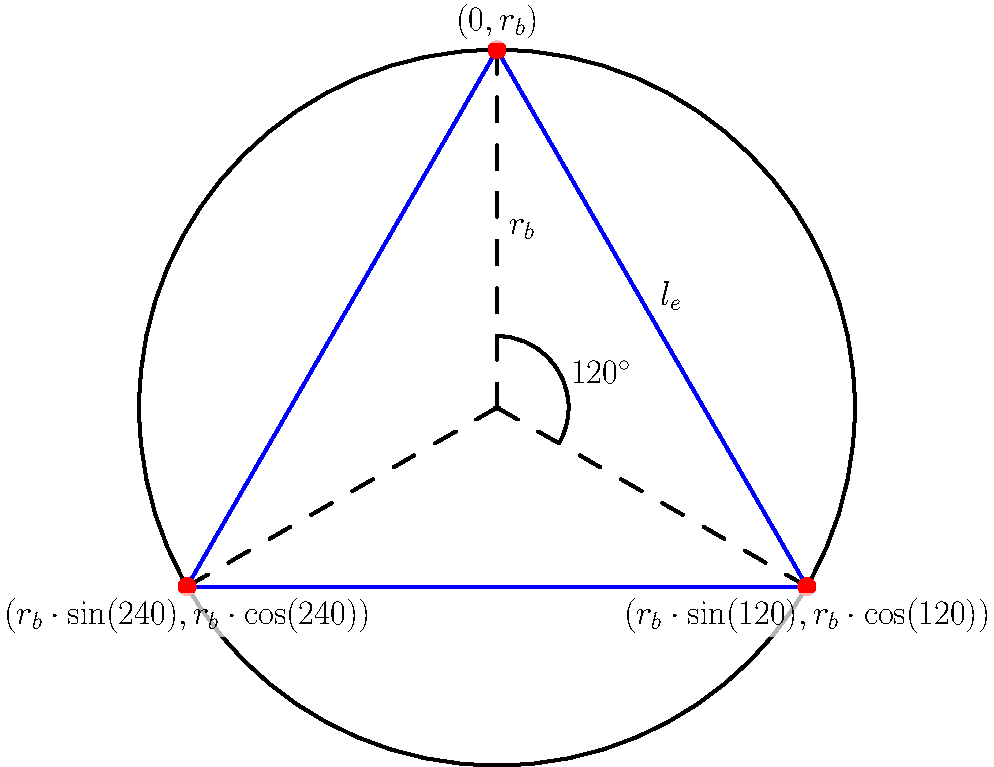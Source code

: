 size(500);
int rad = 200;


defaultpen(1.5 + fontsize(18));

pair origin = (0,0);

pair p1 = (0, rad);
pair p2 = (rad * Sin(120), rad * Cos(120));
pair p3 = (rad * Sin(240), rad * Cos(240));

pair angleLabelPosition = (rad * Sin(60) / 5, rad * Cos(60) / 5);

draw((-1,0)--(1,0));
draw((0,-1)--(0,1));

draw(origin -- p1,dashed);
draw(origin -- p2,dashed);
draw(origin -- p3,dashed);


draw(p1--p2,blue);
draw(p2--p3,blue);
draw(p3--p1,blue);
draw(circle((0,0),rad));

draw(arc(origin, p2/5, p1/5));
label("$120^\circ$",angleLabelPosition,E);
label("$r_b$", p1 / 2,E);
label("$l_e$", p1--p2,NE);

pen p = currentpen + red;

dot(p1,p);
dot(p2,p);
dot(p3,p);
label("$(0,r_b)$", p1,N, Fill(white+opacity(0.7)));
label("$(r_b \cdot \mathrm{sin}(120), r_b \cdot \mathrm{cos}(120))$",p2,S,Fill(white+opacity(0.7)));
label("$(r_b \cdot \mathrm{sin}(240), r_b \cdot \mathrm{cos}(240))$",p3,S,Fill(white+opacity(0.7)));

shipout(bbox(white, Fill));
